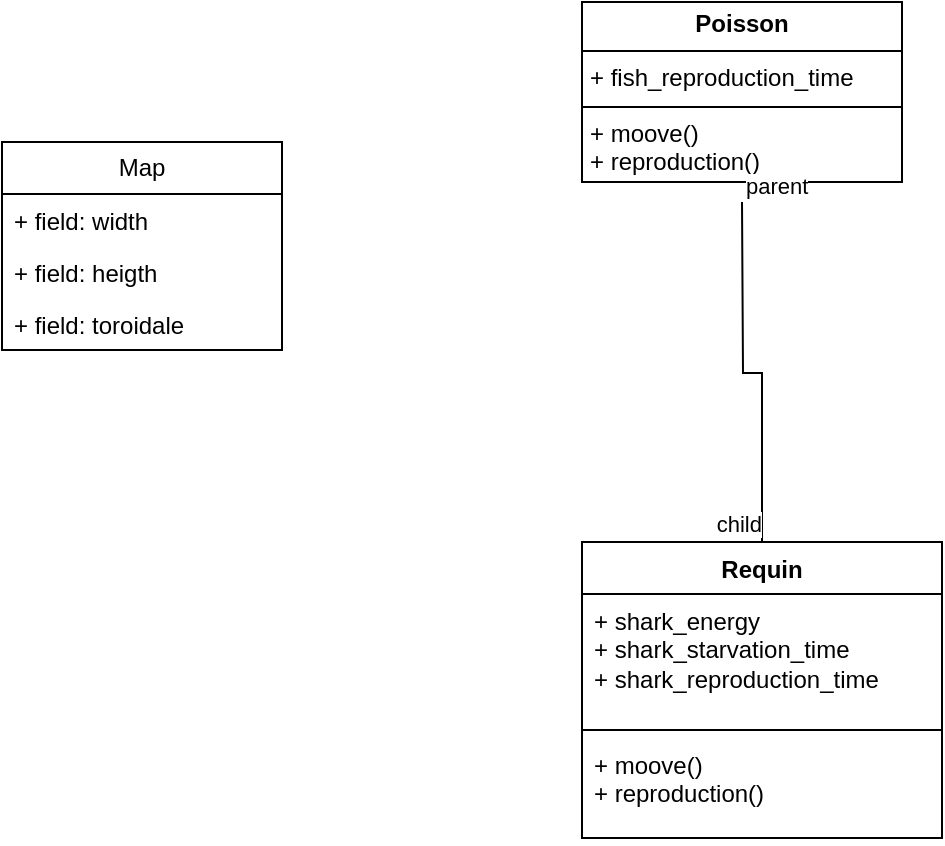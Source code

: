 <mxfile version="26.0.6">
  <diagram name="Page-1" id="4a1pD-A8hSSg3csmwuu-">
    <mxGraphModel dx="835" dy="754" grid="1" gridSize="10" guides="1" tooltips="1" connect="1" arrows="1" fold="1" page="1" pageScale="1" pageWidth="827" pageHeight="1169" math="0" shadow="0">
      <root>
        <mxCell id="0" />
        <mxCell id="1" parent="0" />
        <mxCell id="a0sdksnrUVJBsTNbHHe7-8" value="Requin" style="swimlane;fontStyle=1;align=center;verticalAlign=top;childLayout=stackLayout;horizontal=1;startSize=26;horizontalStack=0;resizeParent=1;resizeParentMax=0;resizeLast=0;collapsible=1;marginBottom=0;whiteSpace=wrap;html=1;" vertex="1" parent="1">
          <mxGeometry x="440" y="370" width="180" height="148" as="geometry" />
        </mxCell>
        <mxCell id="a0sdksnrUVJBsTNbHHe7-9" value="+ shark_energy&lt;div&gt;+&lt;span style=&quot;background-color: transparent; color: light-dark(rgb(0, 0, 0), rgb(255, 255, 255));&quot;&gt;&amp;nbsp;shark_starvation_time&lt;/span&gt;&lt;/div&gt;&lt;div&gt;+ shark_reproduction_time&lt;div&gt;&lt;br&gt;&lt;/div&gt;&lt;/div&gt;" style="text;strokeColor=none;fillColor=none;align=left;verticalAlign=top;spacingLeft=4;spacingRight=4;overflow=hidden;rotatable=0;points=[[0,0.5],[1,0.5]];portConstraint=eastwest;whiteSpace=wrap;html=1;" vertex="1" parent="a0sdksnrUVJBsTNbHHe7-8">
          <mxGeometry y="26" width="180" height="64" as="geometry" />
        </mxCell>
        <mxCell id="a0sdksnrUVJBsTNbHHe7-10" value="" style="line;strokeWidth=1;fillColor=none;align=left;verticalAlign=middle;spacingTop=-1;spacingLeft=3;spacingRight=3;rotatable=0;labelPosition=right;points=[];portConstraint=eastwest;strokeColor=inherit;" vertex="1" parent="a0sdksnrUVJBsTNbHHe7-8">
          <mxGeometry y="90" width="180" height="8" as="geometry" />
        </mxCell>
        <mxCell id="a0sdksnrUVJBsTNbHHe7-11" value="&lt;div&gt;+ moove()&lt;/div&gt;&lt;div&gt;+ reproduction()&lt;/div&gt;" style="text;strokeColor=none;fillColor=none;align=left;verticalAlign=top;spacingLeft=4;spacingRight=4;overflow=hidden;rotatable=0;points=[[0,0.5],[1,0.5]];portConstraint=eastwest;whiteSpace=wrap;html=1;" vertex="1" parent="a0sdksnrUVJBsTNbHHe7-8">
          <mxGeometry y="98" width="180" height="50" as="geometry" />
        </mxCell>
        <mxCell id="a0sdksnrUVJBsTNbHHe7-13" value="Map" style="swimlane;fontStyle=0;childLayout=stackLayout;horizontal=1;startSize=26;fillColor=none;horizontalStack=0;resizeParent=1;resizeParentMax=0;resizeLast=0;collapsible=1;marginBottom=0;whiteSpace=wrap;html=1;" vertex="1" parent="1">
          <mxGeometry x="150" y="170" width="140" height="104" as="geometry" />
        </mxCell>
        <mxCell id="a0sdksnrUVJBsTNbHHe7-14" value="+ field: width" style="text;strokeColor=none;fillColor=none;align=left;verticalAlign=top;spacingLeft=4;spacingRight=4;overflow=hidden;rotatable=0;points=[[0,0.5],[1,0.5]];portConstraint=eastwest;whiteSpace=wrap;html=1;" vertex="1" parent="a0sdksnrUVJBsTNbHHe7-13">
          <mxGeometry y="26" width="140" height="26" as="geometry" />
        </mxCell>
        <mxCell id="a0sdksnrUVJBsTNbHHe7-15" value="+ field: heigth" style="text;strokeColor=none;fillColor=none;align=left;verticalAlign=top;spacingLeft=4;spacingRight=4;overflow=hidden;rotatable=0;points=[[0,0.5],[1,0.5]];portConstraint=eastwest;whiteSpace=wrap;html=1;" vertex="1" parent="a0sdksnrUVJBsTNbHHe7-13">
          <mxGeometry y="52" width="140" height="26" as="geometry" />
        </mxCell>
        <mxCell id="a0sdksnrUVJBsTNbHHe7-16" value="+ field: toroidale" style="text;strokeColor=none;fillColor=none;align=left;verticalAlign=top;spacingLeft=4;spacingRight=4;overflow=hidden;rotatable=0;points=[[0,0.5],[1,0.5]];portConstraint=eastwest;whiteSpace=wrap;html=1;" vertex="1" parent="a0sdksnrUVJBsTNbHHe7-13">
          <mxGeometry y="78" width="140" height="26" as="geometry" />
        </mxCell>
        <mxCell id="a0sdksnrUVJBsTNbHHe7-18" value="&lt;p style=&quot;margin:0px;margin-top:4px;text-align:center;&quot;&gt;&lt;b&gt;Poisson&lt;/b&gt;&lt;/p&gt;&lt;hr size=&quot;1&quot; style=&quot;border-style:solid;&quot;&gt;&lt;p style=&quot;margin:0px;margin-left:4px;&quot;&gt;+ fish_reproduction_time&lt;/p&gt;&lt;hr size=&quot;1&quot; style=&quot;border-style:solid;&quot;&gt;&lt;p style=&quot;margin:0px;margin-left:4px;&quot;&gt;+ moove()&lt;/p&gt;&lt;p style=&quot;margin:0px;margin-left:4px;&quot;&gt;+ reproduction()&lt;/p&gt;" style="verticalAlign=top;align=left;overflow=fill;html=1;whiteSpace=wrap;" vertex="1" parent="1">
          <mxGeometry x="440" y="100" width="160" height="90" as="geometry" />
        </mxCell>
        <mxCell id="a0sdksnrUVJBsTNbHHe7-19" value="" style="endArrow=none;html=1;edgeStyle=orthogonalEdgeStyle;rounded=0;entryX=0.5;entryY=0;entryDx=0;entryDy=0;" edge="1" parent="1" target="a0sdksnrUVJBsTNbHHe7-8">
          <mxGeometry relative="1" as="geometry">
            <mxPoint x="520" y="200" as="sourcePoint" />
            <mxPoint x="520" y="330" as="targetPoint" />
          </mxGeometry>
        </mxCell>
        <mxCell id="a0sdksnrUVJBsTNbHHe7-20" value="parent" style="edgeLabel;resizable=0;html=1;align=left;verticalAlign=bottom;" connectable="0" vertex="1" parent="a0sdksnrUVJBsTNbHHe7-19">
          <mxGeometry x="-1" relative="1" as="geometry" />
        </mxCell>
        <mxCell id="a0sdksnrUVJBsTNbHHe7-21" value="child" style="edgeLabel;resizable=0;html=1;align=right;verticalAlign=bottom;" connectable="0" vertex="1" parent="a0sdksnrUVJBsTNbHHe7-19">
          <mxGeometry x="1" relative="1" as="geometry" />
        </mxCell>
      </root>
    </mxGraphModel>
  </diagram>
</mxfile>
